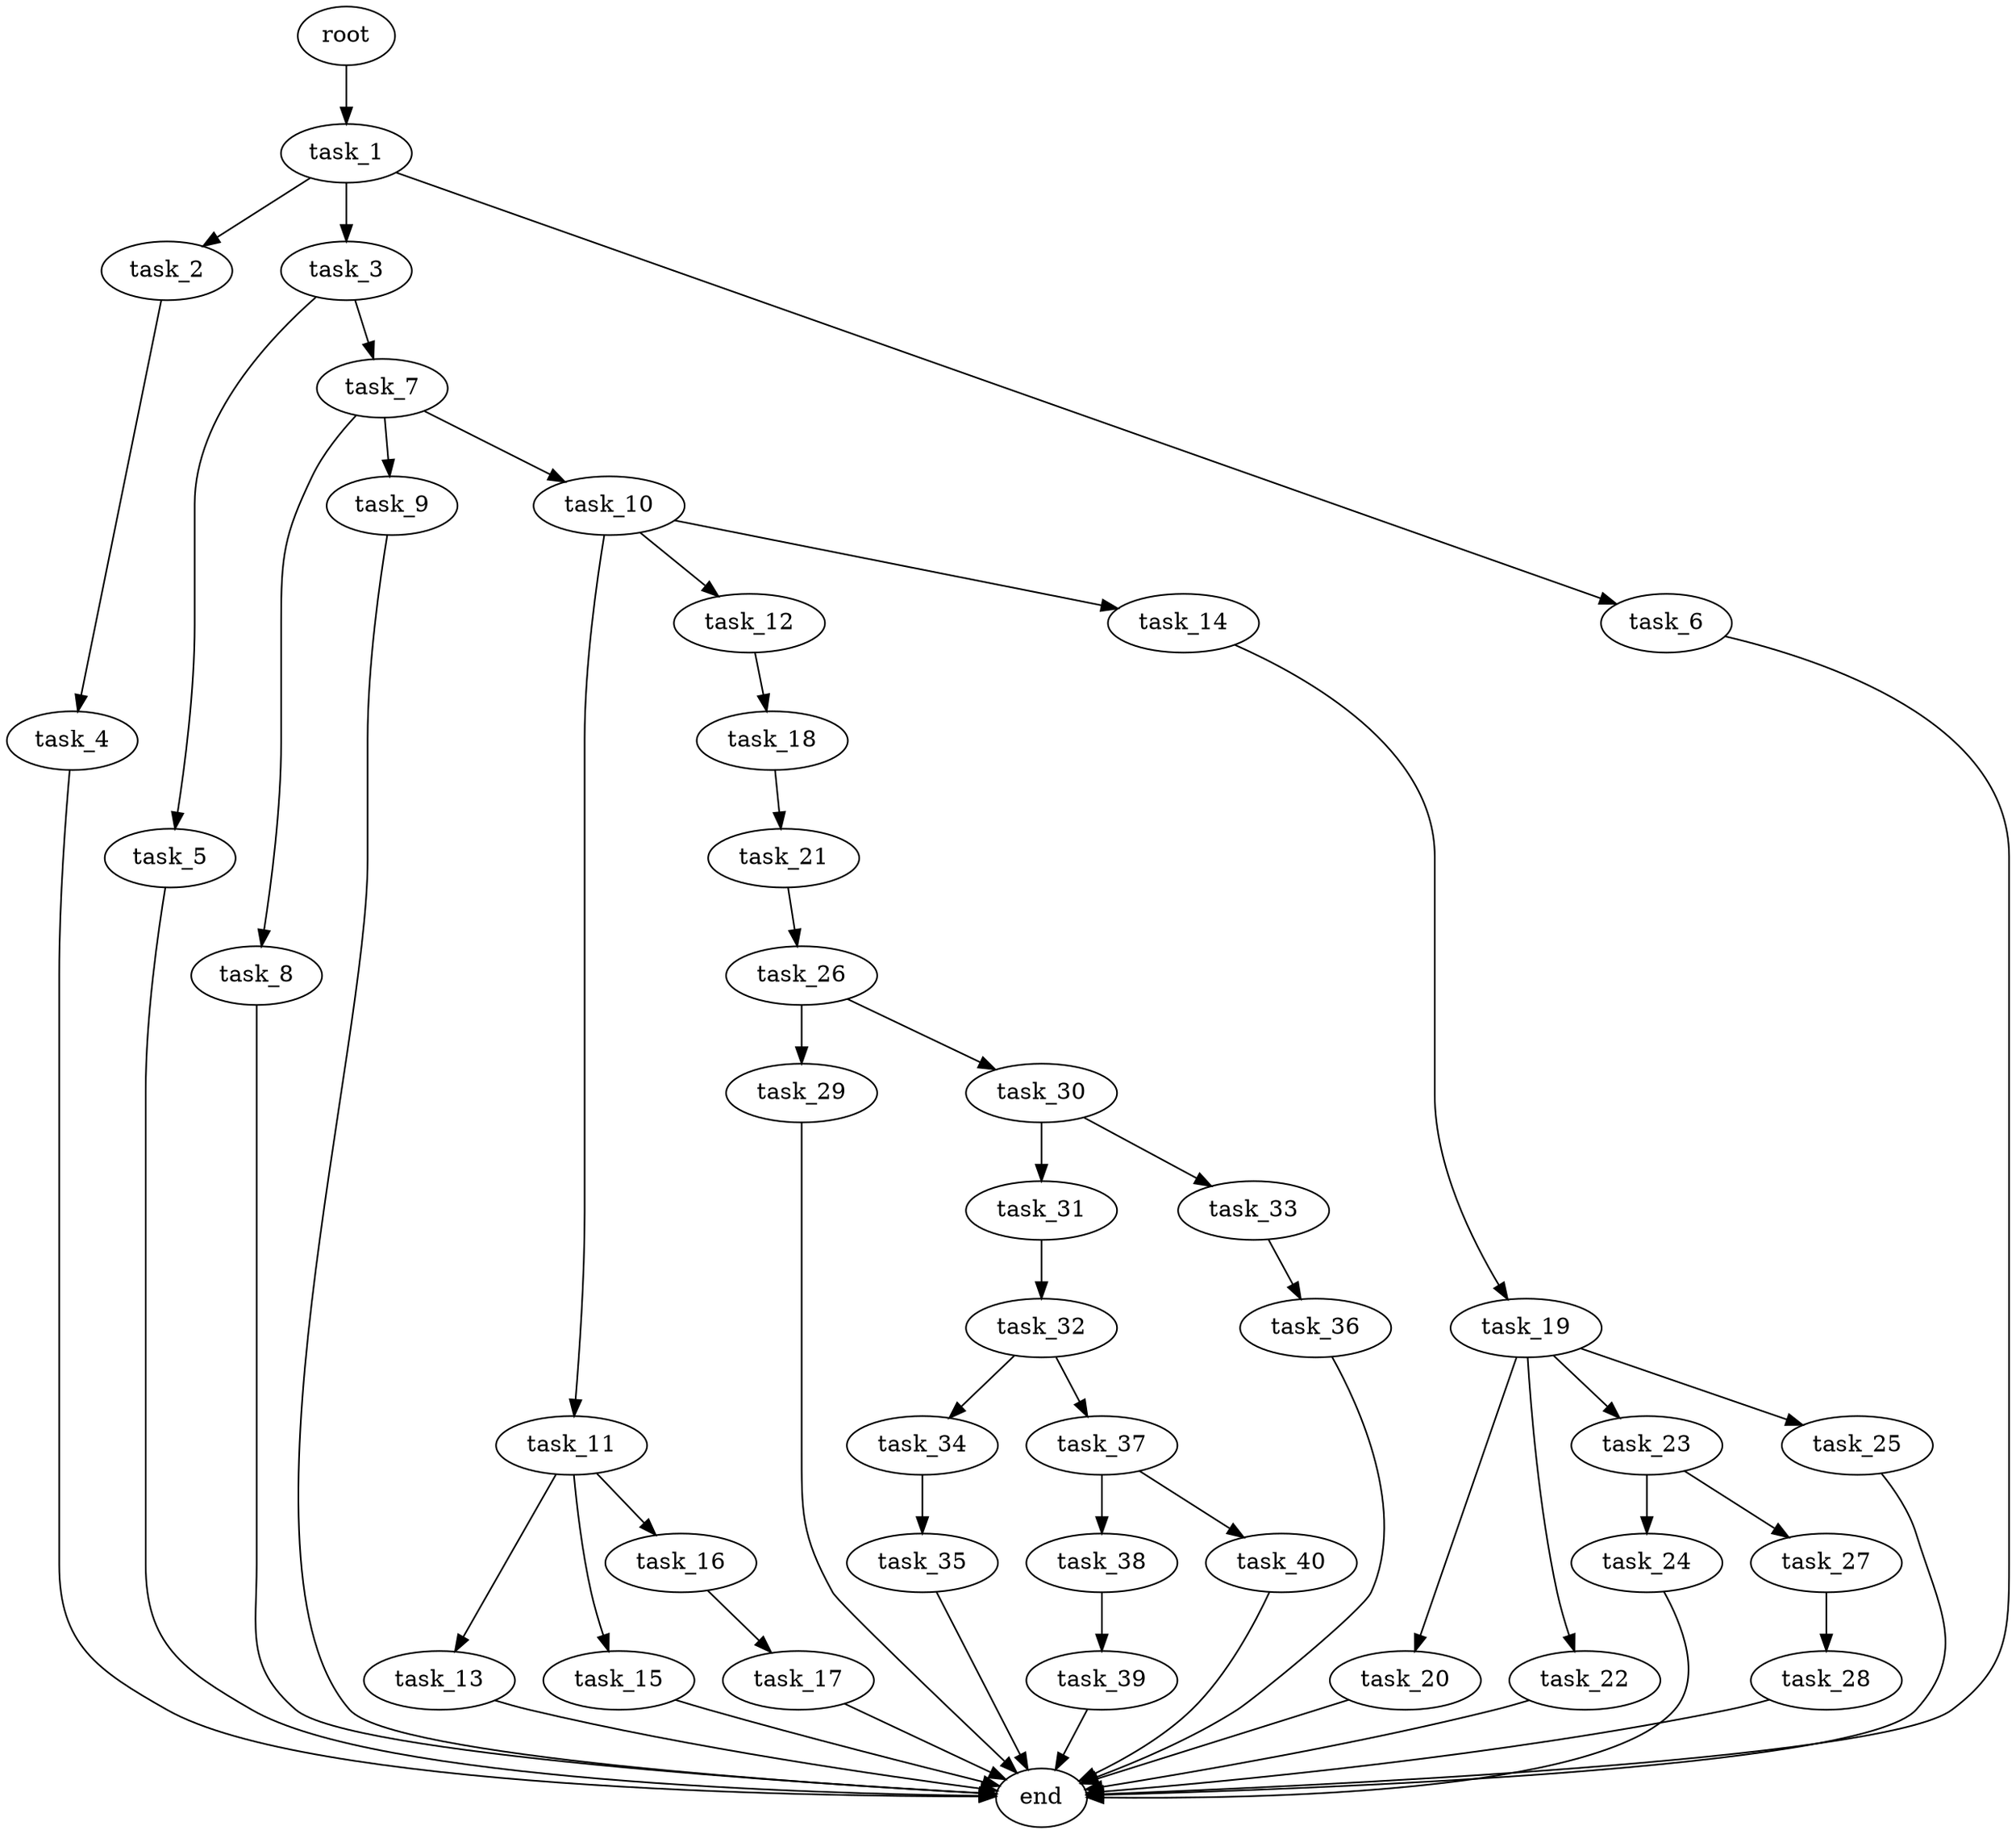 digraph G {
  root [size="0.000000e+00"];
  task_1 [size="8.047930e+09"];
  task_2 [size="8.109557e+09"];
  task_3 [size="8.273420e+08"];
  task_4 [size="9.017064e+09"];
  task_5 [size="7.253803e+09"];
  task_6 [size="7.081616e+08"];
  task_7 [size="2.578911e+09"];
  task_8 [size="4.549940e+08"];
  task_9 [size="3.518598e+09"];
  task_10 [size="5.615242e+09"];
  task_11 [size="6.108128e+09"];
  task_12 [size="2.218569e+09"];
  task_13 [size="1.832576e+09"];
  task_14 [size="4.683252e+09"];
  task_15 [size="2.968402e+09"];
  task_16 [size="9.708231e+09"];
  task_17 [size="7.836932e+09"];
  task_18 [size="7.283992e+09"];
  task_19 [size="4.379066e+09"];
  task_20 [size="5.240655e+09"];
  task_21 [size="8.813208e+09"];
  task_22 [size="2.420324e+09"];
  task_23 [size="8.713700e+09"];
  task_24 [size="1.514688e+09"];
  task_25 [size="5.299867e+09"];
  task_26 [size="4.056910e+09"];
  task_27 [size="2.730812e+09"];
  task_28 [size="5.457155e+09"];
  task_29 [size="3.901390e+08"];
  task_30 [size="4.293240e+09"];
  task_31 [size="1.938368e+09"];
  task_32 [size="5.479989e+09"];
  task_33 [size="9.897275e+09"];
  task_34 [size="9.964562e+09"];
  task_35 [size="8.910067e+09"];
  task_36 [size="9.309558e+09"];
  task_37 [size="5.034295e+09"];
  task_38 [size="5.472078e+09"];
  task_39 [size="9.676762e+09"];
  task_40 [size="3.179877e+09"];
  end [size="0.000000e+00"];

  root -> task_1 [size="1.000000e-12"];
  task_1 -> task_2 [size="8.109557e+08"];
  task_1 -> task_3 [size="8.273420e+07"];
  task_1 -> task_6 [size="7.081616e+07"];
  task_2 -> task_4 [size="9.017064e+08"];
  task_3 -> task_5 [size="7.253803e+08"];
  task_3 -> task_7 [size="2.578911e+08"];
  task_4 -> end [size="1.000000e-12"];
  task_5 -> end [size="1.000000e-12"];
  task_6 -> end [size="1.000000e-12"];
  task_7 -> task_8 [size="4.549940e+07"];
  task_7 -> task_9 [size="3.518598e+08"];
  task_7 -> task_10 [size="5.615242e+08"];
  task_8 -> end [size="1.000000e-12"];
  task_9 -> end [size="1.000000e-12"];
  task_10 -> task_11 [size="6.108128e+08"];
  task_10 -> task_12 [size="2.218569e+08"];
  task_10 -> task_14 [size="4.683252e+08"];
  task_11 -> task_13 [size="1.832576e+08"];
  task_11 -> task_15 [size="2.968402e+08"];
  task_11 -> task_16 [size="9.708231e+08"];
  task_12 -> task_18 [size="7.283992e+08"];
  task_13 -> end [size="1.000000e-12"];
  task_14 -> task_19 [size="4.379066e+08"];
  task_15 -> end [size="1.000000e-12"];
  task_16 -> task_17 [size="7.836932e+08"];
  task_17 -> end [size="1.000000e-12"];
  task_18 -> task_21 [size="8.813208e+08"];
  task_19 -> task_20 [size="5.240655e+08"];
  task_19 -> task_22 [size="2.420324e+08"];
  task_19 -> task_23 [size="8.713700e+08"];
  task_19 -> task_25 [size="5.299867e+08"];
  task_20 -> end [size="1.000000e-12"];
  task_21 -> task_26 [size="4.056910e+08"];
  task_22 -> end [size="1.000000e-12"];
  task_23 -> task_24 [size="1.514688e+08"];
  task_23 -> task_27 [size="2.730812e+08"];
  task_24 -> end [size="1.000000e-12"];
  task_25 -> end [size="1.000000e-12"];
  task_26 -> task_29 [size="3.901390e+07"];
  task_26 -> task_30 [size="4.293240e+08"];
  task_27 -> task_28 [size="5.457155e+08"];
  task_28 -> end [size="1.000000e-12"];
  task_29 -> end [size="1.000000e-12"];
  task_30 -> task_31 [size="1.938368e+08"];
  task_30 -> task_33 [size="9.897275e+08"];
  task_31 -> task_32 [size="5.479989e+08"];
  task_32 -> task_34 [size="9.964562e+08"];
  task_32 -> task_37 [size="5.034295e+08"];
  task_33 -> task_36 [size="9.309558e+08"];
  task_34 -> task_35 [size="8.910067e+08"];
  task_35 -> end [size="1.000000e-12"];
  task_36 -> end [size="1.000000e-12"];
  task_37 -> task_38 [size="5.472078e+08"];
  task_37 -> task_40 [size="3.179877e+08"];
  task_38 -> task_39 [size="9.676762e+08"];
  task_39 -> end [size="1.000000e-12"];
  task_40 -> end [size="1.000000e-12"];
}
